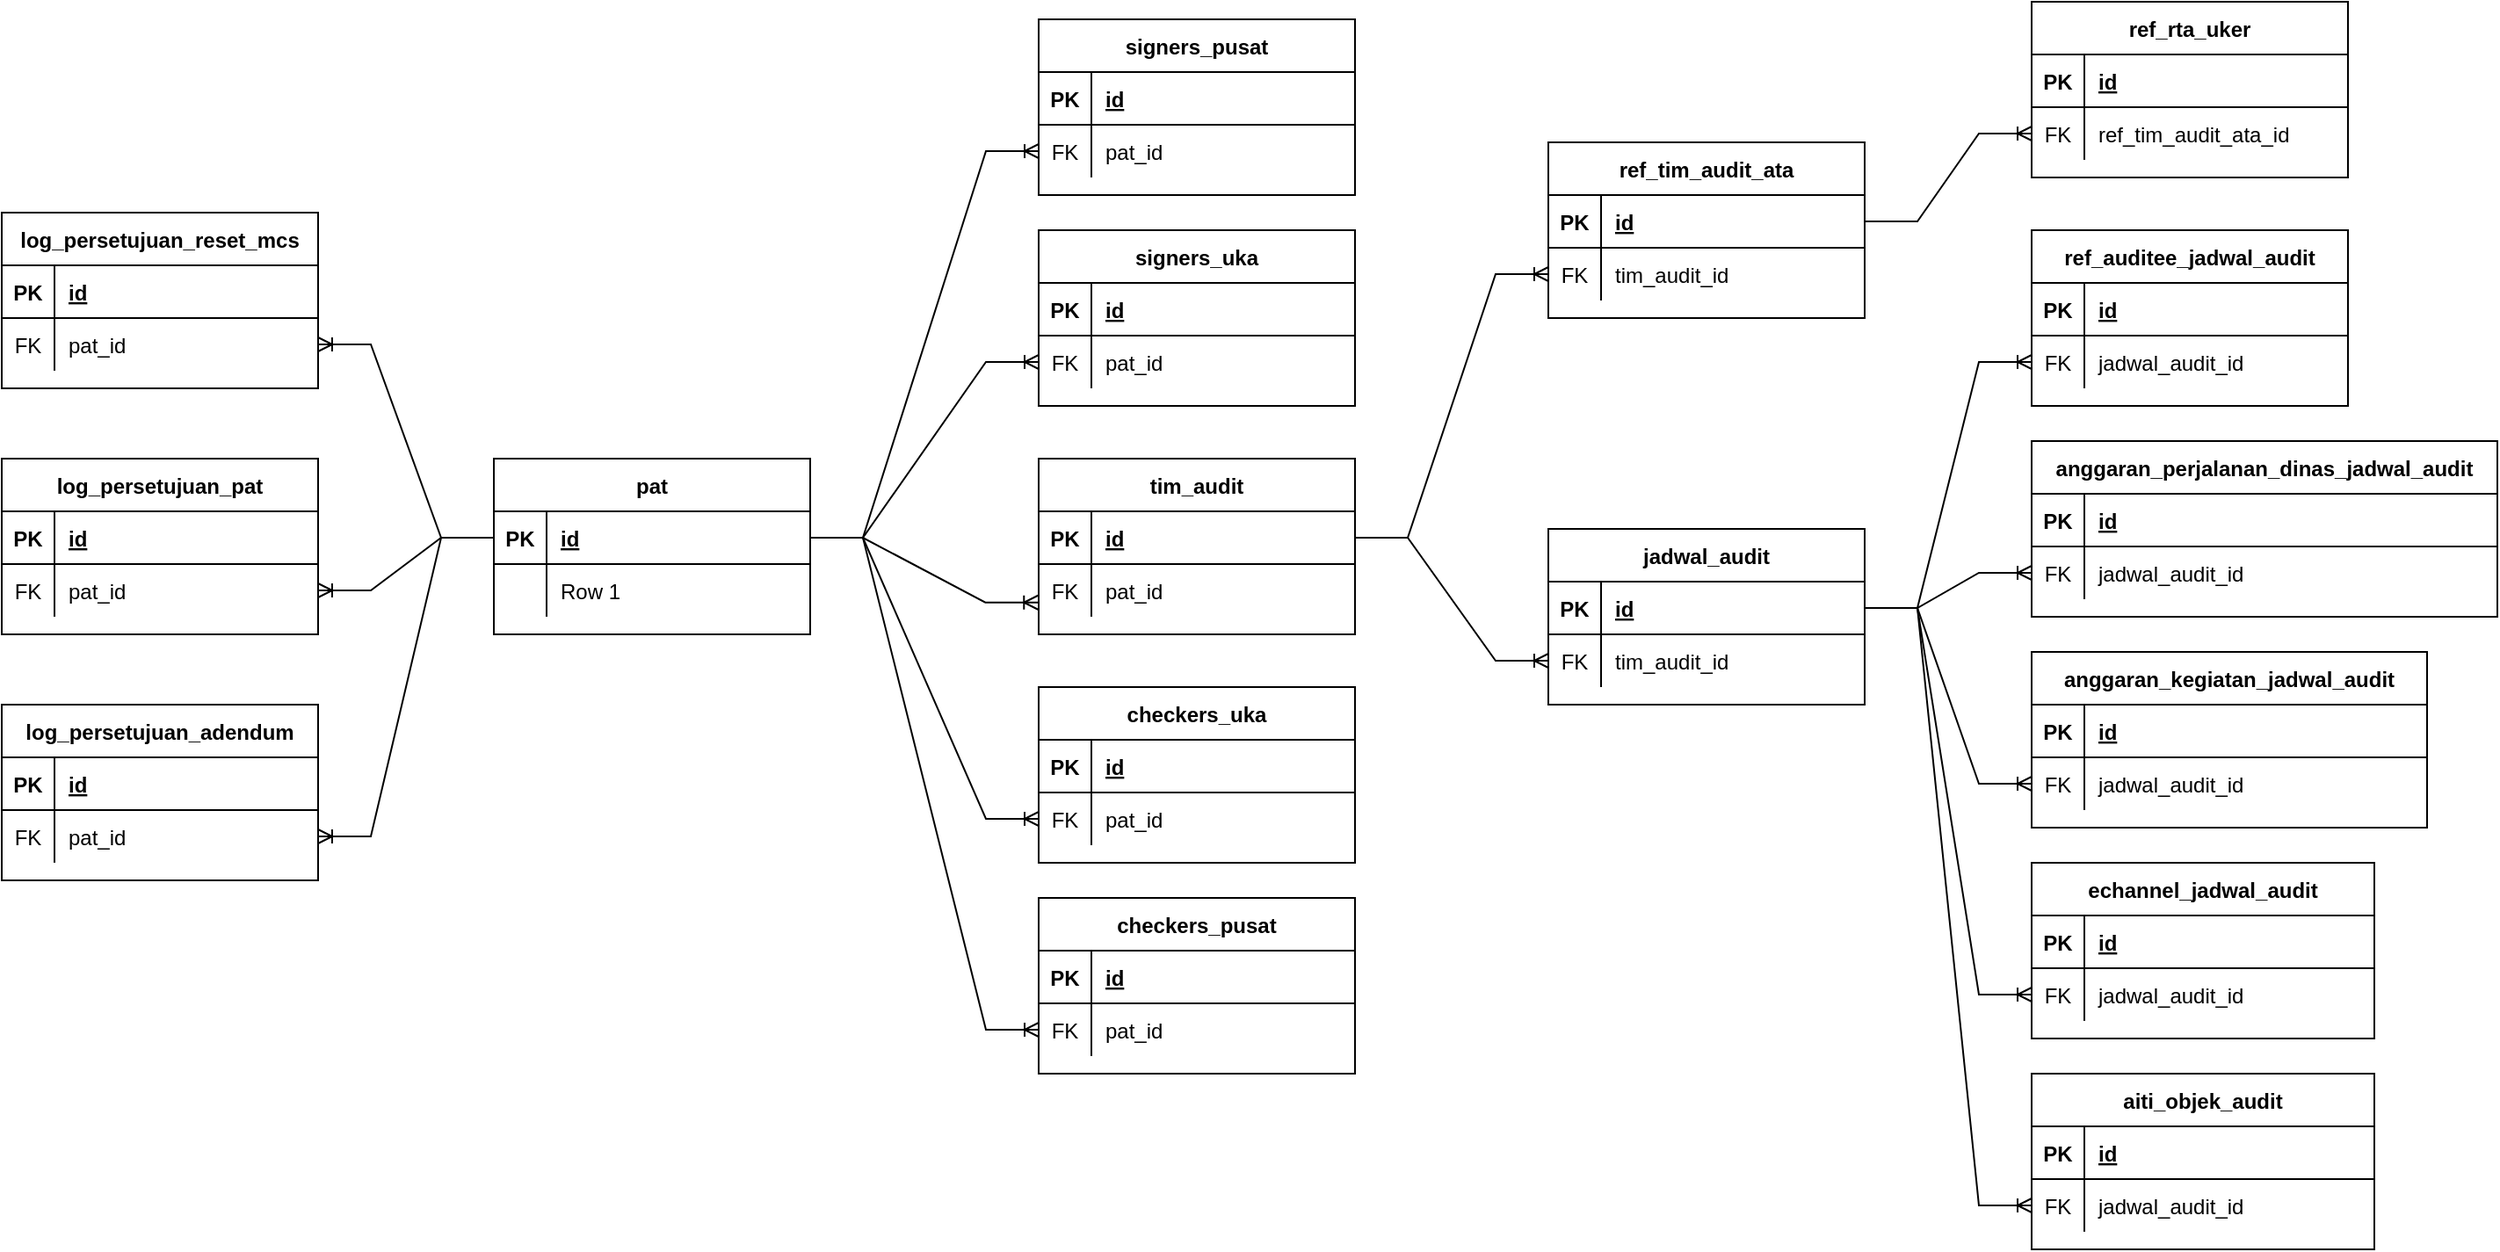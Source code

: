 <mxfile version="20.1.1" type="github">
  <diagram id="MWnst-Z8sm2W_6PzVGtL" name="Page-1">
    <mxGraphModel dx="1185" dy="626" grid="1" gridSize="10" guides="1" tooltips="1" connect="1" arrows="1" fold="1" page="1" pageScale="1" pageWidth="850" pageHeight="1100" math="0" shadow="0">
      <root>
        <mxCell id="0" />
        <mxCell id="1" parent="0" />
        <mxCell id="wG4W7cgLssAIpK-MPahJ-1" value="pat" style="shape=table;startSize=30;container=1;collapsible=1;childLayout=tableLayout;fixedRows=1;rowLines=0;fontStyle=1;align=center;resizeLast=1;" vertex="1" parent="1">
          <mxGeometry x="310" y="340" width="180" height="100" as="geometry" />
        </mxCell>
        <mxCell id="wG4W7cgLssAIpK-MPahJ-2" value="" style="shape=tableRow;horizontal=0;startSize=0;swimlaneHead=0;swimlaneBody=0;fillColor=none;collapsible=0;dropTarget=0;points=[[0,0.5],[1,0.5]];portConstraint=eastwest;top=0;left=0;right=0;bottom=1;" vertex="1" parent="wG4W7cgLssAIpK-MPahJ-1">
          <mxGeometry y="30" width="180" height="30" as="geometry" />
        </mxCell>
        <mxCell id="wG4W7cgLssAIpK-MPahJ-3" value="PK" style="shape=partialRectangle;connectable=0;fillColor=none;top=0;left=0;bottom=0;right=0;fontStyle=1;overflow=hidden;" vertex="1" parent="wG4W7cgLssAIpK-MPahJ-2">
          <mxGeometry width="30" height="30" as="geometry">
            <mxRectangle width="30" height="30" as="alternateBounds" />
          </mxGeometry>
        </mxCell>
        <mxCell id="wG4W7cgLssAIpK-MPahJ-4" value="id" style="shape=partialRectangle;connectable=0;fillColor=none;top=0;left=0;bottom=0;right=0;align=left;spacingLeft=6;fontStyle=5;overflow=hidden;" vertex="1" parent="wG4W7cgLssAIpK-MPahJ-2">
          <mxGeometry x="30" width="150" height="30" as="geometry">
            <mxRectangle width="150" height="30" as="alternateBounds" />
          </mxGeometry>
        </mxCell>
        <mxCell id="wG4W7cgLssAIpK-MPahJ-5" value="" style="shape=tableRow;horizontal=0;startSize=0;swimlaneHead=0;swimlaneBody=0;fillColor=none;collapsible=0;dropTarget=0;points=[[0,0.5],[1,0.5]];portConstraint=eastwest;top=0;left=0;right=0;bottom=0;" vertex="1" parent="wG4W7cgLssAIpK-MPahJ-1">
          <mxGeometry y="60" width="180" height="30" as="geometry" />
        </mxCell>
        <mxCell id="wG4W7cgLssAIpK-MPahJ-6" value="" style="shape=partialRectangle;connectable=0;fillColor=none;top=0;left=0;bottom=0;right=0;editable=1;overflow=hidden;" vertex="1" parent="wG4W7cgLssAIpK-MPahJ-5">
          <mxGeometry width="30" height="30" as="geometry">
            <mxRectangle width="30" height="30" as="alternateBounds" />
          </mxGeometry>
        </mxCell>
        <mxCell id="wG4W7cgLssAIpK-MPahJ-7" value="Row 1" style="shape=partialRectangle;connectable=0;fillColor=none;top=0;left=0;bottom=0;right=0;align=left;spacingLeft=6;overflow=hidden;" vertex="1" parent="wG4W7cgLssAIpK-MPahJ-5">
          <mxGeometry x="30" width="150" height="30" as="geometry">
            <mxRectangle width="150" height="30" as="alternateBounds" />
          </mxGeometry>
        </mxCell>
        <mxCell id="wG4W7cgLssAIpK-MPahJ-14" value="tim_audit" style="shape=table;startSize=30;container=1;collapsible=1;childLayout=tableLayout;fixedRows=1;rowLines=0;fontStyle=1;align=center;resizeLast=1;" vertex="1" parent="1">
          <mxGeometry x="620" y="340" width="180" height="100" as="geometry" />
        </mxCell>
        <mxCell id="wG4W7cgLssAIpK-MPahJ-15" value="" style="shape=tableRow;horizontal=0;startSize=0;swimlaneHead=0;swimlaneBody=0;fillColor=none;collapsible=0;dropTarget=0;points=[[0,0.5],[1,0.5]];portConstraint=eastwest;top=0;left=0;right=0;bottom=1;" vertex="1" parent="wG4W7cgLssAIpK-MPahJ-14">
          <mxGeometry y="30" width="180" height="30" as="geometry" />
        </mxCell>
        <mxCell id="wG4W7cgLssAIpK-MPahJ-16" value="PK" style="shape=partialRectangle;connectable=0;fillColor=none;top=0;left=0;bottom=0;right=0;fontStyle=1;overflow=hidden;" vertex="1" parent="wG4W7cgLssAIpK-MPahJ-15">
          <mxGeometry width="30" height="30" as="geometry">
            <mxRectangle width="30" height="30" as="alternateBounds" />
          </mxGeometry>
        </mxCell>
        <mxCell id="wG4W7cgLssAIpK-MPahJ-17" value="id" style="shape=partialRectangle;connectable=0;fillColor=none;top=0;left=0;bottom=0;right=0;align=left;spacingLeft=6;fontStyle=5;overflow=hidden;" vertex="1" parent="wG4W7cgLssAIpK-MPahJ-15">
          <mxGeometry x="30" width="150" height="30" as="geometry">
            <mxRectangle width="150" height="30" as="alternateBounds" />
          </mxGeometry>
        </mxCell>
        <mxCell id="wG4W7cgLssAIpK-MPahJ-18" value="" style="shape=tableRow;horizontal=0;startSize=0;swimlaneHead=0;swimlaneBody=0;fillColor=none;collapsible=0;dropTarget=0;points=[[0,0.5],[1,0.5]];portConstraint=eastwest;top=0;left=0;right=0;bottom=0;" vertex="1" parent="wG4W7cgLssAIpK-MPahJ-14">
          <mxGeometry y="60" width="180" height="30" as="geometry" />
        </mxCell>
        <mxCell id="wG4W7cgLssAIpK-MPahJ-19" value="FK" style="shape=partialRectangle;connectable=0;fillColor=none;top=0;left=0;bottom=0;right=0;editable=1;overflow=hidden;" vertex="1" parent="wG4W7cgLssAIpK-MPahJ-18">
          <mxGeometry width="30" height="30" as="geometry">
            <mxRectangle width="30" height="30" as="alternateBounds" />
          </mxGeometry>
        </mxCell>
        <mxCell id="wG4W7cgLssAIpK-MPahJ-20" value="pat_id " style="shape=partialRectangle;connectable=0;fillColor=none;top=0;left=0;bottom=0;right=0;align=left;spacingLeft=6;overflow=hidden;" vertex="1" parent="wG4W7cgLssAIpK-MPahJ-18">
          <mxGeometry x="30" width="150" height="30" as="geometry">
            <mxRectangle width="150" height="30" as="alternateBounds" />
          </mxGeometry>
        </mxCell>
        <mxCell id="wG4W7cgLssAIpK-MPahJ-22" value="checkers_uka" style="shape=table;startSize=30;container=1;collapsible=1;childLayout=tableLayout;fixedRows=1;rowLines=0;fontStyle=1;align=center;resizeLast=1;" vertex="1" parent="1">
          <mxGeometry x="620" y="470" width="180" height="100" as="geometry" />
        </mxCell>
        <mxCell id="wG4W7cgLssAIpK-MPahJ-23" value="" style="shape=tableRow;horizontal=0;startSize=0;swimlaneHead=0;swimlaneBody=0;fillColor=none;collapsible=0;dropTarget=0;points=[[0,0.5],[1,0.5]];portConstraint=eastwest;top=0;left=0;right=0;bottom=1;" vertex="1" parent="wG4W7cgLssAIpK-MPahJ-22">
          <mxGeometry y="30" width="180" height="30" as="geometry" />
        </mxCell>
        <mxCell id="wG4W7cgLssAIpK-MPahJ-24" value="PK" style="shape=partialRectangle;connectable=0;fillColor=none;top=0;left=0;bottom=0;right=0;fontStyle=1;overflow=hidden;" vertex="1" parent="wG4W7cgLssAIpK-MPahJ-23">
          <mxGeometry width="30" height="30" as="geometry">
            <mxRectangle width="30" height="30" as="alternateBounds" />
          </mxGeometry>
        </mxCell>
        <mxCell id="wG4W7cgLssAIpK-MPahJ-25" value="id" style="shape=partialRectangle;connectable=0;fillColor=none;top=0;left=0;bottom=0;right=0;align=left;spacingLeft=6;fontStyle=5;overflow=hidden;" vertex="1" parent="wG4W7cgLssAIpK-MPahJ-23">
          <mxGeometry x="30" width="150" height="30" as="geometry">
            <mxRectangle width="150" height="30" as="alternateBounds" />
          </mxGeometry>
        </mxCell>
        <mxCell id="wG4W7cgLssAIpK-MPahJ-26" value="" style="shape=tableRow;horizontal=0;startSize=0;swimlaneHead=0;swimlaneBody=0;fillColor=none;collapsible=0;dropTarget=0;points=[[0,0.5],[1,0.5]];portConstraint=eastwest;top=0;left=0;right=0;bottom=0;" vertex="1" parent="wG4W7cgLssAIpK-MPahJ-22">
          <mxGeometry y="60" width="180" height="30" as="geometry" />
        </mxCell>
        <mxCell id="wG4W7cgLssAIpK-MPahJ-27" value="FK" style="shape=partialRectangle;connectable=0;fillColor=none;top=0;left=0;bottom=0;right=0;editable=1;overflow=hidden;" vertex="1" parent="wG4W7cgLssAIpK-MPahJ-26">
          <mxGeometry width="30" height="30" as="geometry">
            <mxRectangle width="30" height="30" as="alternateBounds" />
          </mxGeometry>
        </mxCell>
        <mxCell id="wG4W7cgLssAIpK-MPahJ-28" value="pat_id " style="shape=partialRectangle;connectable=0;fillColor=none;top=0;left=0;bottom=0;right=0;align=left;spacingLeft=6;overflow=hidden;" vertex="1" parent="wG4W7cgLssAIpK-MPahJ-26">
          <mxGeometry x="30" width="150" height="30" as="geometry">
            <mxRectangle width="150" height="30" as="alternateBounds" />
          </mxGeometry>
        </mxCell>
        <mxCell id="wG4W7cgLssAIpK-MPahJ-30" value="" style="edgeStyle=entityRelationEdgeStyle;fontSize=12;html=1;endArrow=ERoneToMany;rounded=0;exitX=1;exitY=0.5;exitDx=0;exitDy=0;entryX=0;entryY=0.5;entryDx=0;entryDy=0;" edge="1" parent="1" source="wG4W7cgLssAIpK-MPahJ-2" target="wG4W7cgLssAIpK-MPahJ-26">
          <mxGeometry width="100" height="100" relative="1" as="geometry">
            <mxPoint x="630" y="425" as="sourcePoint" />
            <mxPoint x="440" y="500" as="targetPoint" />
          </mxGeometry>
        </mxCell>
        <mxCell id="wG4W7cgLssAIpK-MPahJ-21" value="" style="edgeStyle=entityRelationEdgeStyle;fontSize=12;html=1;endArrow=ERoneToMany;rounded=0;entryX=-0.002;entryY=0.729;entryDx=0;entryDy=0;entryPerimeter=0;exitX=1;exitY=0.5;exitDx=0;exitDy=0;" edge="1" parent="1" source="wG4W7cgLssAIpK-MPahJ-2" target="wG4W7cgLssAIpK-MPahJ-18">
          <mxGeometry width="100" height="100" relative="1" as="geometry">
            <mxPoint x="520" y="400" as="sourcePoint" />
            <mxPoint x="710" y="400" as="targetPoint" />
          </mxGeometry>
        </mxCell>
        <mxCell id="wG4W7cgLssAIpK-MPahJ-31" value="checkers_pusat" style="shape=table;startSize=30;container=1;collapsible=1;childLayout=tableLayout;fixedRows=1;rowLines=0;fontStyle=1;align=center;resizeLast=1;" vertex="1" parent="1">
          <mxGeometry x="620" y="590" width="180" height="100" as="geometry" />
        </mxCell>
        <mxCell id="wG4W7cgLssAIpK-MPahJ-32" value="" style="shape=tableRow;horizontal=0;startSize=0;swimlaneHead=0;swimlaneBody=0;fillColor=none;collapsible=0;dropTarget=0;points=[[0,0.5],[1,0.5]];portConstraint=eastwest;top=0;left=0;right=0;bottom=1;" vertex="1" parent="wG4W7cgLssAIpK-MPahJ-31">
          <mxGeometry y="30" width="180" height="30" as="geometry" />
        </mxCell>
        <mxCell id="wG4W7cgLssAIpK-MPahJ-33" value="PK" style="shape=partialRectangle;connectable=0;fillColor=none;top=0;left=0;bottom=0;right=0;fontStyle=1;overflow=hidden;" vertex="1" parent="wG4W7cgLssAIpK-MPahJ-32">
          <mxGeometry width="30" height="30" as="geometry">
            <mxRectangle width="30" height="30" as="alternateBounds" />
          </mxGeometry>
        </mxCell>
        <mxCell id="wG4W7cgLssAIpK-MPahJ-34" value="id" style="shape=partialRectangle;connectable=0;fillColor=none;top=0;left=0;bottom=0;right=0;align=left;spacingLeft=6;fontStyle=5;overflow=hidden;" vertex="1" parent="wG4W7cgLssAIpK-MPahJ-32">
          <mxGeometry x="30" width="150" height="30" as="geometry">
            <mxRectangle width="150" height="30" as="alternateBounds" />
          </mxGeometry>
        </mxCell>
        <mxCell id="wG4W7cgLssAIpK-MPahJ-35" value="" style="shape=tableRow;horizontal=0;startSize=0;swimlaneHead=0;swimlaneBody=0;fillColor=none;collapsible=0;dropTarget=0;points=[[0,0.5],[1,0.5]];portConstraint=eastwest;top=0;left=0;right=0;bottom=0;" vertex="1" parent="wG4W7cgLssAIpK-MPahJ-31">
          <mxGeometry y="60" width="180" height="30" as="geometry" />
        </mxCell>
        <mxCell id="wG4W7cgLssAIpK-MPahJ-36" value="FK" style="shape=partialRectangle;connectable=0;fillColor=none;top=0;left=0;bottom=0;right=0;editable=1;overflow=hidden;" vertex="1" parent="wG4W7cgLssAIpK-MPahJ-35">
          <mxGeometry width="30" height="30" as="geometry">
            <mxRectangle width="30" height="30" as="alternateBounds" />
          </mxGeometry>
        </mxCell>
        <mxCell id="wG4W7cgLssAIpK-MPahJ-37" value="pat_id " style="shape=partialRectangle;connectable=0;fillColor=none;top=0;left=0;bottom=0;right=0;align=left;spacingLeft=6;overflow=hidden;" vertex="1" parent="wG4W7cgLssAIpK-MPahJ-35">
          <mxGeometry x="30" width="150" height="30" as="geometry">
            <mxRectangle width="150" height="30" as="alternateBounds" />
          </mxGeometry>
        </mxCell>
        <mxCell id="wG4W7cgLssAIpK-MPahJ-38" value="signers_uka" style="shape=table;startSize=30;container=1;collapsible=1;childLayout=tableLayout;fixedRows=1;rowLines=0;fontStyle=1;align=center;resizeLast=1;" vertex="1" parent="1">
          <mxGeometry x="620" y="210" width="180" height="100" as="geometry" />
        </mxCell>
        <mxCell id="wG4W7cgLssAIpK-MPahJ-39" value="" style="shape=tableRow;horizontal=0;startSize=0;swimlaneHead=0;swimlaneBody=0;fillColor=none;collapsible=0;dropTarget=0;points=[[0,0.5],[1,0.5]];portConstraint=eastwest;top=0;left=0;right=0;bottom=1;" vertex="1" parent="wG4W7cgLssAIpK-MPahJ-38">
          <mxGeometry y="30" width="180" height="30" as="geometry" />
        </mxCell>
        <mxCell id="wG4W7cgLssAIpK-MPahJ-40" value="PK" style="shape=partialRectangle;connectable=0;fillColor=none;top=0;left=0;bottom=0;right=0;fontStyle=1;overflow=hidden;" vertex="1" parent="wG4W7cgLssAIpK-MPahJ-39">
          <mxGeometry width="30" height="30" as="geometry">
            <mxRectangle width="30" height="30" as="alternateBounds" />
          </mxGeometry>
        </mxCell>
        <mxCell id="wG4W7cgLssAIpK-MPahJ-41" value="id" style="shape=partialRectangle;connectable=0;fillColor=none;top=0;left=0;bottom=0;right=0;align=left;spacingLeft=6;fontStyle=5;overflow=hidden;" vertex="1" parent="wG4W7cgLssAIpK-MPahJ-39">
          <mxGeometry x="30" width="150" height="30" as="geometry">
            <mxRectangle width="150" height="30" as="alternateBounds" />
          </mxGeometry>
        </mxCell>
        <mxCell id="wG4W7cgLssAIpK-MPahJ-42" value="" style="shape=tableRow;horizontal=0;startSize=0;swimlaneHead=0;swimlaneBody=0;fillColor=none;collapsible=0;dropTarget=0;points=[[0,0.5],[1,0.5]];portConstraint=eastwest;top=0;left=0;right=0;bottom=0;" vertex="1" parent="wG4W7cgLssAIpK-MPahJ-38">
          <mxGeometry y="60" width="180" height="30" as="geometry" />
        </mxCell>
        <mxCell id="wG4W7cgLssAIpK-MPahJ-43" value="FK" style="shape=partialRectangle;connectable=0;fillColor=none;top=0;left=0;bottom=0;right=0;editable=1;overflow=hidden;" vertex="1" parent="wG4W7cgLssAIpK-MPahJ-42">
          <mxGeometry width="30" height="30" as="geometry">
            <mxRectangle width="30" height="30" as="alternateBounds" />
          </mxGeometry>
        </mxCell>
        <mxCell id="wG4W7cgLssAIpK-MPahJ-44" value="pat_id " style="shape=partialRectangle;connectable=0;fillColor=none;top=0;left=0;bottom=0;right=0;align=left;spacingLeft=6;overflow=hidden;" vertex="1" parent="wG4W7cgLssAIpK-MPahJ-42">
          <mxGeometry x="30" width="150" height="30" as="geometry">
            <mxRectangle width="150" height="30" as="alternateBounds" />
          </mxGeometry>
        </mxCell>
        <mxCell id="wG4W7cgLssAIpK-MPahJ-45" value="signers_pusat" style="shape=table;startSize=30;container=1;collapsible=1;childLayout=tableLayout;fixedRows=1;rowLines=0;fontStyle=1;align=center;resizeLast=1;" vertex="1" parent="1">
          <mxGeometry x="620" y="90" width="180" height="100" as="geometry" />
        </mxCell>
        <mxCell id="wG4W7cgLssAIpK-MPahJ-46" value="" style="shape=tableRow;horizontal=0;startSize=0;swimlaneHead=0;swimlaneBody=0;fillColor=none;collapsible=0;dropTarget=0;points=[[0,0.5],[1,0.5]];portConstraint=eastwest;top=0;left=0;right=0;bottom=1;" vertex="1" parent="wG4W7cgLssAIpK-MPahJ-45">
          <mxGeometry y="30" width="180" height="30" as="geometry" />
        </mxCell>
        <mxCell id="wG4W7cgLssAIpK-MPahJ-47" value="PK" style="shape=partialRectangle;connectable=0;fillColor=none;top=0;left=0;bottom=0;right=0;fontStyle=1;overflow=hidden;" vertex="1" parent="wG4W7cgLssAIpK-MPahJ-46">
          <mxGeometry width="30" height="30" as="geometry">
            <mxRectangle width="30" height="30" as="alternateBounds" />
          </mxGeometry>
        </mxCell>
        <mxCell id="wG4W7cgLssAIpK-MPahJ-48" value="id" style="shape=partialRectangle;connectable=0;fillColor=none;top=0;left=0;bottom=0;right=0;align=left;spacingLeft=6;fontStyle=5;overflow=hidden;" vertex="1" parent="wG4W7cgLssAIpK-MPahJ-46">
          <mxGeometry x="30" width="150" height="30" as="geometry">
            <mxRectangle width="150" height="30" as="alternateBounds" />
          </mxGeometry>
        </mxCell>
        <mxCell id="wG4W7cgLssAIpK-MPahJ-49" value="" style="shape=tableRow;horizontal=0;startSize=0;swimlaneHead=0;swimlaneBody=0;fillColor=none;collapsible=0;dropTarget=0;points=[[0,0.5],[1,0.5]];portConstraint=eastwest;top=0;left=0;right=0;bottom=0;" vertex="1" parent="wG4W7cgLssAIpK-MPahJ-45">
          <mxGeometry y="60" width="180" height="30" as="geometry" />
        </mxCell>
        <mxCell id="wG4W7cgLssAIpK-MPahJ-50" value="FK" style="shape=partialRectangle;connectable=0;fillColor=none;top=0;left=0;bottom=0;right=0;editable=1;overflow=hidden;" vertex="1" parent="wG4W7cgLssAIpK-MPahJ-49">
          <mxGeometry width="30" height="30" as="geometry">
            <mxRectangle width="30" height="30" as="alternateBounds" />
          </mxGeometry>
        </mxCell>
        <mxCell id="wG4W7cgLssAIpK-MPahJ-51" value="pat_id " style="shape=partialRectangle;connectable=0;fillColor=none;top=0;left=0;bottom=0;right=0;align=left;spacingLeft=6;overflow=hidden;" vertex="1" parent="wG4W7cgLssAIpK-MPahJ-49">
          <mxGeometry x="30" width="150" height="30" as="geometry">
            <mxRectangle width="150" height="30" as="alternateBounds" />
          </mxGeometry>
        </mxCell>
        <mxCell id="wG4W7cgLssAIpK-MPahJ-52" value="" style="edgeStyle=entityRelationEdgeStyle;fontSize=12;html=1;endArrow=ERoneToMany;rounded=0;exitX=1;exitY=0.5;exitDx=0;exitDy=0;entryX=0;entryY=0.5;entryDx=0;entryDy=0;" edge="1" parent="1" source="wG4W7cgLssAIpK-MPahJ-2" target="wG4W7cgLssAIpK-MPahJ-35">
          <mxGeometry width="100" height="100" relative="1" as="geometry">
            <mxPoint x="500" y="395" as="sourcePoint" />
            <mxPoint x="630" y="555" as="targetPoint" />
          </mxGeometry>
        </mxCell>
        <mxCell id="wG4W7cgLssAIpK-MPahJ-53" value="" style="edgeStyle=entityRelationEdgeStyle;fontSize=12;html=1;endArrow=ERoneToMany;rounded=0;entryX=0;entryY=0.5;entryDx=0;entryDy=0;exitX=1;exitY=0.5;exitDx=0;exitDy=0;" edge="1" parent="1" source="wG4W7cgLssAIpK-MPahJ-2" target="wG4W7cgLssAIpK-MPahJ-42">
          <mxGeometry width="100" height="100" relative="1" as="geometry">
            <mxPoint x="500" y="395" as="sourcePoint" />
            <mxPoint x="629.64" y="431.87" as="targetPoint" />
          </mxGeometry>
        </mxCell>
        <mxCell id="wG4W7cgLssAIpK-MPahJ-54" value="" style="edgeStyle=entityRelationEdgeStyle;fontSize=12;html=1;endArrow=ERoneToMany;rounded=0;entryX=0;entryY=0.5;entryDx=0;entryDy=0;exitX=1;exitY=0.5;exitDx=0;exitDy=0;" edge="1" parent="1" source="wG4W7cgLssAIpK-MPahJ-2" target="wG4W7cgLssAIpK-MPahJ-49">
          <mxGeometry width="100" height="100" relative="1" as="geometry">
            <mxPoint x="500" y="395" as="sourcePoint" />
            <mxPoint x="630" y="295" as="targetPoint" />
          </mxGeometry>
        </mxCell>
        <mxCell id="wG4W7cgLssAIpK-MPahJ-55" value="log_persetujuan_pat" style="shape=table;startSize=30;container=1;collapsible=1;childLayout=tableLayout;fixedRows=1;rowLines=0;fontStyle=1;align=center;resizeLast=1;" vertex="1" parent="1">
          <mxGeometry x="30" y="340" width="180" height="100" as="geometry" />
        </mxCell>
        <mxCell id="wG4W7cgLssAIpK-MPahJ-56" value="" style="shape=tableRow;horizontal=0;startSize=0;swimlaneHead=0;swimlaneBody=0;fillColor=none;collapsible=0;dropTarget=0;points=[[0,0.5],[1,0.5]];portConstraint=eastwest;top=0;left=0;right=0;bottom=1;" vertex="1" parent="wG4W7cgLssAIpK-MPahJ-55">
          <mxGeometry y="30" width="180" height="30" as="geometry" />
        </mxCell>
        <mxCell id="wG4W7cgLssAIpK-MPahJ-57" value="PK" style="shape=partialRectangle;connectable=0;fillColor=none;top=0;left=0;bottom=0;right=0;fontStyle=1;overflow=hidden;" vertex="1" parent="wG4W7cgLssAIpK-MPahJ-56">
          <mxGeometry width="30" height="30" as="geometry">
            <mxRectangle width="30" height="30" as="alternateBounds" />
          </mxGeometry>
        </mxCell>
        <mxCell id="wG4W7cgLssAIpK-MPahJ-58" value="id" style="shape=partialRectangle;connectable=0;fillColor=none;top=0;left=0;bottom=0;right=0;align=left;spacingLeft=6;fontStyle=5;overflow=hidden;" vertex="1" parent="wG4W7cgLssAIpK-MPahJ-56">
          <mxGeometry x="30" width="150" height="30" as="geometry">
            <mxRectangle width="150" height="30" as="alternateBounds" />
          </mxGeometry>
        </mxCell>
        <mxCell id="wG4W7cgLssAIpK-MPahJ-59" value="" style="shape=tableRow;horizontal=0;startSize=0;swimlaneHead=0;swimlaneBody=0;fillColor=none;collapsible=0;dropTarget=0;points=[[0,0.5],[1,0.5]];portConstraint=eastwest;top=0;left=0;right=0;bottom=0;" vertex="1" parent="wG4W7cgLssAIpK-MPahJ-55">
          <mxGeometry y="60" width="180" height="30" as="geometry" />
        </mxCell>
        <mxCell id="wG4W7cgLssAIpK-MPahJ-60" value="FK" style="shape=partialRectangle;connectable=0;fillColor=none;top=0;left=0;bottom=0;right=0;editable=1;overflow=hidden;" vertex="1" parent="wG4W7cgLssAIpK-MPahJ-59">
          <mxGeometry width="30" height="30" as="geometry">
            <mxRectangle width="30" height="30" as="alternateBounds" />
          </mxGeometry>
        </mxCell>
        <mxCell id="wG4W7cgLssAIpK-MPahJ-61" value="pat_id " style="shape=partialRectangle;connectable=0;fillColor=none;top=0;left=0;bottom=0;right=0;align=left;spacingLeft=6;overflow=hidden;" vertex="1" parent="wG4W7cgLssAIpK-MPahJ-59">
          <mxGeometry x="30" width="150" height="30" as="geometry">
            <mxRectangle width="150" height="30" as="alternateBounds" />
          </mxGeometry>
        </mxCell>
        <mxCell id="wG4W7cgLssAIpK-MPahJ-62" value="log_persetujuan_adendum" style="shape=table;startSize=30;container=1;collapsible=1;childLayout=tableLayout;fixedRows=1;rowLines=0;fontStyle=1;align=center;resizeLast=1;" vertex="1" parent="1">
          <mxGeometry x="30" y="480" width="180" height="100" as="geometry" />
        </mxCell>
        <mxCell id="wG4W7cgLssAIpK-MPahJ-63" value="" style="shape=tableRow;horizontal=0;startSize=0;swimlaneHead=0;swimlaneBody=0;fillColor=none;collapsible=0;dropTarget=0;points=[[0,0.5],[1,0.5]];portConstraint=eastwest;top=0;left=0;right=0;bottom=1;" vertex="1" parent="wG4W7cgLssAIpK-MPahJ-62">
          <mxGeometry y="30" width="180" height="30" as="geometry" />
        </mxCell>
        <mxCell id="wG4W7cgLssAIpK-MPahJ-64" value="PK" style="shape=partialRectangle;connectable=0;fillColor=none;top=0;left=0;bottom=0;right=0;fontStyle=1;overflow=hidden;" vertex="1" parent="wG4W7cgLssAIpK-MPahJ-63">
          <mxGeometry width="30" height="30" as="geometry">
            <mxRectangle width="30" height="30" as="alternateBounds" />
          </mxGeometry>
        </mxCell>
        <mxCell id="wG4W7cgLssAIpK-MPahJ-65" value="id" style="shape=partialRectangle;connectable=0;fillColor=none;top=0;left=0;bottom=0;right=0;align=left;spacingLeft=6;fontStyle=5;overflow=hidden;" vertex="1" parent="wG4W7cgLssAIpK-MPahJ-63">
          <mxGeometry x="30" width="150" height="30" as="geometry">
            <mxRectangle width="150" height="30" as="alternateBounds" />
          </mxGeometry>
        </mxCell>
        <mxCell id="wG4W7cgLssAIpK-MPahJ-66" value="" style="shape=tableRow;horizontal=0;startSize=0;swimlaneHead=0;swimlaneBody=0;fillColor=none;collapsible=0;dropTarget=0;points=[[0,0.5],[1,0.5]];portConstraint=eastwest;top=0;left=0;right=0;bottom=0;" vertex="1" parent="wG4W7cgLssAIpK-MPahJ-62">
          <mxGeometry y="60" width="180" height="30" as="geometry" />
        </mxCell>
        <mxCell id="wG4W7cgLssAIpK-MPahJ-67" value="FK" style="shape=partialRectangle;connectable=0;fillColor=none;top=0;left=0;bottom=0;right=0;editable=1;overflow=hidden;" vertex="1" parent="wG4W7cgLssAIpK-MPahJ-66">
          <mxGeometry width="30" height="30" as="geometry">
            <mxRectangle width="30" height="30" as="alternateBounds" />
          </mxGeometry>
        </mxCell>
        <mxCell id="wG4W7cgLssAIpK-MPahJ-68" value="pat_id " style="shape=partialRectangle;connectable=0;fillColor=none;top=0;left=0;bottom=0;right=0;align=left;spacingLeft=6;overflow=hidden;" vertex="1" parent="wG4W7cgLssAIpK-MPahJ-66">
          <mxGeometry x="30" width="150" height="30" as="geometry">
            <mxRectangle width="150" height="30" as="alternateBounds" />
          </mxGeometry>
        </mxCell>
        <mxCell id="wG4W7cgLssAIpK-MPahJ-69" value="log_persetujuan_reset_mcs" style="shape=table;startSize=30;container=1;collapsible=1;childLayout=tableLayout;fixedRows=1;rowLines=0;fontStyle=1;align=center;resizeLast=1;" vertex="1" parent="1">
          <mxGeometry x="30" y="200" width="180" height="100" as="geometry" />
        </mxCell>
        <mxCell id="wG4W7cgLssAIpK-MPahJ-70" value="" style="shape=tableRow;horizontal=0;startSize=0;swimlaneHead=0;swimlaneBody=0;fillColor=none;collapsible=0;dropTarget=0;points=[[0,0.5],[1,0.5]];portConstraint=eastwest;top=0;left=0;right=0;bottom=1;" vertex="1" parent="wG4W7cgLssAIpK-MPahJ-69">
          <mxGeometry y="30" width="180" height="30" as="geometry" />
        </mxCell>
        <mxCell id="wG4W7cgLssAIpK-MPahJ-71" value="PK" style="shape=partialRectangle;connectable=0;fillColor=none;top=0;left=0;bottom=0;right=0;fontStyle=1;overflow=hidden;" vertex="1" parent="wG4W7cgLssAIpK-MPahJ-70">
          <mxGeometry width="30" height="30" as="geometry">
            <mxRectangle width="30" height="30" as="alternateBounds" />
          </mxGeometry>
        </mxCell>
        <mxCell id="wG4W7cgLssAIpK-MPahJ-72" value="id" style="shape=partialRectangle;connectable=0;fillColor=none;top=0;left=0;bottom=0;right=0;align=left;spacingLeft=6;fontStyle=5;overflow=hidden;" vertex="1" parent="wG4W7cgLssAIpK-MPahJ-70">
          <mxGeometry x="30" width="150" height="30" as="geometry">
            <mxRectangle width="150" height="30" as="alternateBounds" />
          </mxGeometry>
        </mxCell>
        <mxCell id="wG4W7cgLssAIpK-MPahJ-73" value="" style="shape=tableRow;horizontal=0;startSize=0;swimlaneHead=0;swimlaneBody=0;fillColor=none;collapsible=0;dropTarget=0;points=[[0,0.5],[1,0.5]];portConstraint=eastwest;top=0;left=0;right=0;bottom=0;" vertex="1" parent="wG4W7cgLssAIpK-MPahJ-69">
          <mxGeometry y="60" width="180" height="30" as="geometry" />
        </mxCell>
        <mxCell id="wG4W7cgLssAIpK-MPahJ-74" value="FK" style="shape=partialRectangle;connectable=0;fillColor=none;top=0;left=0;bottom=0;right=0;editable=1;overflow=hidden;" vertex="1" parent="wG4W7cgLssAIpK-MPahJ-73">
          <mxGeometry width="30" height="30" as="geometry">
            <mxRectangle width="30" height="30" as="alternateBounds" />
          </mxGeometry>
        </mxCell>
        <mxCell id="wG4W7cgLssAIpK-MPahJ-75" value="pat_id " style="shape=partialRectangle;connectable=0;fillColor=none;top=0;left=0;bottom=0;right=0;align=left;spacingLeft=6;overflow=hidden;" vertex="1" parent="wG4W7cgLssAIpK-MPahJ-73">
          <mxGeometry x="30" width="150" height="30" as="geometry">
            <mxRectangle width="150" height="30" as="alternateBounds" />
          </mxGeometry>
        </mxCell>
        <mxCell id="wG4W7cgLssAIpK-MPahJ-76" value="" style="edgeStyle=entityRelationEdgeStyle;fontSize=12;html=1;endArrow=ERoneToMany;rounded=0;entryX=1;entryY=0.5;entryDx=0;entryDy=0;exitX=0;exitY=0.5;exitDx=0;exitDy=0;" edge="1" parent="1" source="wG4W7cgLssAIpK-MPahJ-2" target="wG4W7cgLssAIpK-MPahJ-66">
          <mxGeometry width="100" height="100" relative="1" as="geometry">
            <mxPoint x="500" y="395" as="sourcePoint" />
            <mxPoint x="629.64" y="431.87" as="targetPoint" />
          </mxGeometry>
        </mxCell>
        <mxCell id="wG4W7cgLssAIpK-MPahJ-77" value="" style="edgeStyle=entityRelationEdgeStyle;fontSize=12;html=1;endArrow=ERoneToMany;rounded=0;entryX=1;entryY=0.5;entryDx=0;entryDy=0;exitX=0;exitY=0.5;exitDx=0;exitDy=0;" edge="1" parent="1" source="wG4W7cgLssAIpK-MPahJ-2" target="wG4W7cgLssAIpK-MPahJ-59">
          <mxGeometry width="100" height="100" relative="1" as="geometry">
            <mxPoint x="320" y="395" as="sourcePoint" />
            <mxPoint x="220" y="565" as="targetPoint" />
          </mxGeometry>
        </mxCell>
        <mxCell id="wG4W7cgLssAIpK-MPahJ-78" value="" style="edgeStyle=entityRelationEdgeStyle;fontSize=12;html=1;endArrow=ERoneToMany;rounded=0;exitX=0;exitY=0.5;exitDx=0;exitDy=0;" edge="1" parent="1" source="wG4W7cgLssAIpK-MPahJ-2" target="wG4W7cgLssAIpK-MPahJ-73">
          <mxGeometry width="100" height="100" relative="1" as="geometry">
            <mxPoint x="320" y="395" as="sourcePoint" />
            <mxPoint x="220" y="425" as="targetPoint" />
          </mxGeometry>
        </mxCell>
        <mxCell id="wG4W7cgLssAIpK-MPahJ-79" value="jadwal_audit" style="shape=table;startSize=30;container=1;collapsible=1;childLayout=tableLayout;fixedRows=1;rowLines=0;fontStyle=1;align=center;resizeLast=1;" vertex="1" parent="1">
          <mxGeometry x="910" y="380" width="180" height="100" as="geometry" />
        </mxCell>
        <mxCell id="wG4W7cgLssAIpK-MPahJ-80" value="" style="shape=tableRow;horizontal=0;startSize=0;swimlaneHead=0;swimlaneBody=0;fillColor=none;collapsible=0;dropTarget=0;points=[[0,0.5],[1,0.5]];portConstraint=eastwest;top=0;left=0;right=0;bottom=1;" vertex="1" parent="wG4W7cgLssAIpK-MPahJ-79">
          <mxGeometry y="30" width="180" height="30" as="geometry" />
        </mxCell>
        <mxCell id="wG4W7cgLssAIpK-MPahJ-81" value="PK" style="shape=partialRectangle;connectable=0;fillColor=none;top=0;left=0;bottom=0;right=0;fontStyle=1;overflow=hidden;" vertex="1" parent="wG4W7cgLssAIpK-MPahJ-80">
          <mxGeometry width="30" height="30" as="geometry">
            <mxRectangle width="30" height="30" as="alternateBounds" />
          </mxGeometry>
        </mxCell>
        <mxCell id="wG4W7cgLssAIpK-MPahJ-82" value="id" style="shape=partialRectangle;connectable=0;fillColor=none;top=0;left=0;bottom=0;right=0;align=left;spacingLeft=6;fontStyle=5;overflow=hidden;" vertex="1" parent="wG4W7cgLssAIpK-MPahJ-80">
          <mxGeometry x="30" width="150" height="30" as="geometry">
            <mxRectangle width="150" height="30" as="alternateBounds" />
          </mxGeometry>
        </mxCell>
        <mxCell id="wG4W7cgLssAIpK-MPahJ-83" value="" style="shape=tableRow;horizontal=0;startSize=0;swimlaneHead=0;swimlaneBody=0;fillColor=none;collapsible=0;dropTarget=0;points=[[0,0.5],[1,0.5]];portConstraint=eastwest;top=0;left=0;right=0;bottom=0;" vertex="1" parent="wG4W7cgLssAIpK-MPahJ-79">
          <mxGeometry y="60" width="180" height="30" as="geometry" />
        </mxCell>
        <mxCell id="wG4W7cgLssAIpK-MPahJ-84" value="FK" style="shape=partialRectangle;connectable=0;fillColor=none;top=0;left=0;bottom=0;right=0;editable=1;overflow=hidden;" vertex="1" parent="wG4W7cgLssAIpK-MPahJ-83">
          <mxGeometry width="30" height="30" as="geometry">
            <mxRectangle width="30" height="30" as="alternateBounds" />
          </mxGeometry>
        </mxCell>
        <mxCell id="wG4W7cgLssAIpK-MPahJ-85" value="tim_audit_id" style="shape=partialRectangle;connectable=0;fillColor=none;top=0;left=0;bottom=0;right=0;align=left;spacingLeft=6;overflow=hidden;" vertex="1" parent="wG4W7cgLssAIpK-MPahJ-83">
          <mxGeometry x="30" width="150" height="30" as="geometry">
            <mxRectangle width="150" height="30" as="alternateBounds" />
          </mxGeometry>
        </mxCell>
        <mxCell id="wG4W7cgLssAIpK-MPahJ-86" value="" style="edgeStyle=entityRelationEdgeStyle;fontSize=12;html=1;endArrow=ERoneToMany;rounded=0;exitX=1;exitY=0.5;exitDx=0;exitDy=0;" edge="1" parent="1" source="wG4W7cgLssAIpK-MPahJ-15" target="wG4W7cgLssAIpK-MPahJ-83">
          <mxGeometry width="100" height="100" relative="1" as="geometry">
            <mxPoint x="500" y="395" as="sourcePoint" />
            <mxPoint x="629.64" y="431.87" as="targetPoint" />
          </mxGeometry>
        </mxCell>
        <mxCell id="wG4W7cgLssAIpK-MPahJ-87" value="ref_tim_audit_ata" style="shape=table;startSize=30;container=1;collapsible=1;childLayout=tableLayout;fixedRows=1;rowLines=0;fontStyle=1;align=center;resizeLast=1;" vertex="1" parent="1">
          <mxGeometry x="910" y="160" width="180" height="100" as="geometry" />
        </mxCell>
        <mxCell id="wG4W7cgLssAIpK-MPahJ-88" value="" style="shape=tableRow;horizontal=0;startSize=0;swimlaneHead=0;swimlaneBody=0;fillColor=none;collapsible=0;dropTarget=0;points=[[0,0.5],[1,0.5]];portConstraint=eastwest;top=0;left=0;right=0;bottom=1;" vertex="1" parent="wG4W7cgLssAIpK-MPahJ-87">
          <mxGeometry y="30" width="180" height="30" as="geometry" />
        </mxCell>
        <mxCell id="wG4W7cgLssAIpK-MPahJ-89" value="PK" style="shape=partialRectangle;connectable=0;fillColor=none;top=0;left=0;bottom=0;right=0;fontStyle=1;overflow=hidden;" vertex="1" parent="wG4W7cgLssAIpK-MPahJ-88">
          <mxGeometry width="30" height="30" as="geometry">
            <mxRectangle width="30" height="30" as="alternateBounds" />
          </mxGeometry>
        </mxCell>
        <mxCell id="wG4W7cgLssAIpK-MPahJ-90" value="id" style="shape=partialRectangle;connectable=0;fillColor=none;top=0;left=0;bottom=0;right=0;align=left;spacingLeft=6;fontStyle=5;overflow=hidden;" vertex="1" parent="wG4W7cgLssAIpK-MPahJ-88">
          <mxGeometry x="30" width="150" height="30" as="geometry">
            <mxRectangle width="150" height="30" as="alternateBounds" />
          </mxGeometry>
        </mxCell>
        <mxCell id="wG4W7cgLssAIpK-MPahJ-91" value="" style="shape=tableRow;horizontal=0;startSize=0;swimlaneHead=0;swimlaneBody=0;fillColor=none;collapsible=0;dropTarget=0;points=[[0,0.5],[1,0.5]];portConstraint=eastwest;top=0;left=0;right=0;bottom=0;" vertex="1" parent="wG4W7cgLssAIpK-MPahJ-87">
          <mxGeometry y="60" width="180" height="30" as="geometry" />
        </mxCell>
        <mxCell id="wG4W7cgLssAIpK-MPahJ-92" value="FK" style="shape=partialRectangle;connectable=0;fillColor=none;top=0;left=0;bottom=0;right=0;editable=1;overflow=hidden;" vertex="1" parent="wG4W7cgLssAIpK-MPahJ-91">
          <mxGeometry width="30" height="30" as="geometry">
            <mxRectangle width="30" height="30" as="alternateBounds" />
          </mxGeometry>
        </mxCell>
        <mxCell id="wG4W7cgLssAIpK-MPahJ-93" value="tim_audit_id" style="shape=partialRectangle;connectable=0;fillColor=none;top=0;left=0;bottom=0;right=0;align=left;spacingLeft=6;overflow=hidden;" vertex="1" parent="wG4W7cgLssAIpK-MPahJ-91">
          <mxGeometry x="30" width="150" height="30" as="geometry">
            <mxRectangle width="150" height="30" as="alternateBounds" />
          </mxGeometry>
        </mxCell>
        <mxCell id="wG4W7cgLssAIpK-MPahJ-94" value="" style="edgeStyle=entityRelationEdgeStyle;fontSize=12;html=1;endArrow=ERoneToMany;rounded=0;exitX=1;exitY=0.5;exitDx=0;exitDy=0;entryX=0;entryY=0.5;entryDx=0;entryDy=0;" edge="1" parent="1" source="wG4W7cgLssAIpK-MPahJ-15" target="wG4W7cgLssAIpK-MPahJ-91">
          <mxGeometry width="100" height="100" relative="1" as="geometry">
            <mxPoint x="810" y="395" as="sourcePoint" />
            <mxPoint x="920" y="415" as="targetPoint" />
          </mxGeometry>
        </mxCell>
        <mxCell id="wG4W7cgLssAIpK-MPahJ-95" value="ref_rta_uker" style="shape=table;startSize=30;container=1;collapsible=1;childLayout=tableLayout;fixedRows=1;rowLines=0;fontStyle=1;align=center;resizeLast=1;" vertex="1" parent="1">
          <mxGeometry x="1185" y="80" width="180" height="100" as="geometry" />
        </mxCell>
        <mxCell id="wG4W7cgLssAIpK-MPahJ-96" value="" style="shape=tableRow;horizontal=0;startSize=0;swimlaneHead=0;swimlaneBody=0;fillColor=none;collapsible=0;dropTarget=0;points=[[0,0.5],[1,0.5]];portConstraint=eastwest;top=0;left=0;right=0;bottom=1;" vertex="1" parent="wG4W7cgLssAIpK-MPahJ-95">
          <mxGeometry y="30" width="180" height="30" as="geometry" />
        </mxCell>
        <mxCell id="wG4W7cgLssAIpK-MPahJ-97" value="PK" style="shape=partialRectangle;connectable=0;fillColor=none;top=0;left=0;bottom=0;right=0;fontStyle=1;overflow=hidden;" vertex="1" parent="wG4W7cgLssAIpK-MPahJ-96">
          <mxGeometry width="30" height="30" as="geometry">
            <mxRectangle width="30" height="30" as="alternateBounds" />
          </mxGeometry>
        </mxCell>
        <mxCell id="wG4W7cgLssAIpK-MPahJ-98" value="id" style="shape=partialRectangle;connectable=0;fillColor=none;top=0;left=0;bottom=0;right=0;align=left;spacingLeft=6;fontStyle=5;overflow=hidden;" vertex="1" parent="wG4W7cgLssAIpK-MPahJ-96">
          <mxGeometry x="30" width="150" height="30" as="geometry">
            <mxRectangle width="150" height="30" as="alternateBounds" />
          </mxGeometry>
        </mxCell>
        <mxCell id="wG4W7cgLssAIpK-MPahJ-99" value="" style="shape=tableRow;horizontal=0;startSize=0;swimlaneHead=0;swimlaneBody=0;fillColor=none;collapsible=0;dropTarget=0;points=[[0,0.5],[1,0.5]];portConstraint=eastwest;top=0;left=0;right=0;bottom=0;" vertex="1" parent="wG4W7cgLssAIpK-MPahJ-95">
          <mxGeometry y="60" width="180" height="30" as="geometry" />
        </mxCell>
        <mxCell id="wG4W7cgLssAIpK-MPahJ-100" value="FK" style="shape=partialRectangle;connectable=0;fillColor=none;top=0;left=0;bottom=0;right=0;editable=1;overflow=hidden;" vertex="1" parent="wG4W7cgLssAIpK-MPahJ-99">
          <mxGeometry width="30" height="30" as="geometry">
            <mxRectangle width="30" height="30" as="alternateBounds" />
          </mxGeometry>
        </mxCell>
        <mxCell id="wG4W7cgLssAIpK-MPahJ-101" value="ref_tim_audit_ata_id" style="shape=partialRectangle;connectable=0;fillColor=none;top=0;left=0;bottom=0;right=0;align=left;spacingLeft=6;overflow=hidden;" vertex="1" parent="wG4W7cgLssAIpK-MPahJ-99">
          <mxGeometry x="30" width="150" height="30" as="geometry">
            <mxRectangle width="150" height="30" as="alternateBounds" />
          </mxGeometry>
        </mxCell>
        <mxCell id="wG4W7cgLssAIpK-MPahJ-102" value="" style="edgeStyle=entityRelationEdgeStyle;fontSize=12;html=1;endArrow=ERoneToMany;rounded=0;exitX=1;exitY=0.5;exitDx=0;exitDy=0;entryX=0;entryY=0.5;entryDx=0;entryDy=0;" edge="1" parent="1" source="wG4W7cgLssAIpK-MPahJ-88" target="wG4W7cgLssAIpK-MPahJ-99">
          <mxGeometry width="100" height="100" relative="1" as="geometry">
            <mxPoint x="930" y="430" as="sourcePoint" />
            <mxPoint x="1030" y="330" as="targetPoint" />
          </mxGeometry>
        </mxCell>
        <mxCell id="wG4W7cgLssAIpK-MPahJ-103" value="ref_auditee_jadwal_audit" style="shape=table;startSize=30;container=1;collapsible=1;childLayout=tableLayout;fixedRows=1;rowLines=0;fontStyle=1;align=center;resizeLast=1;" vertex="1" parent="1">
          <mxGeometry x="1185" y="210" width="180" height="100" as="geometry" />
        </mxCell>
        <mxCell id="wG4W7cgLssAIpK-MPahJ-104" value="" style="shape=tableRow;horizontal=0;startSize=0;swimlaneHead=0;swimlaneBody=0;fillColor=none;collapsible=0;dropTarget=0;points=[[0,0.5],[1,0.5]];portConstraint=eastwest;top=0;left=0;right=0;bottom=1;" vertex="1" parent="wG4W7cgLssAIpK-MPahJ-103">
          <mxGeometry y="30" width="180" height="30" as="geometry" />
        </mxCell>
        <mxCell id="wG4W7cgLssAIpK-MPahJ-105" value="PK" style="shape=partialRectangle;connectable=0;fillColor=none;top=0;left=0;bottom=0;right=0;fontStyle=1;overflow=hidden;" vertex="1" parent="wG4W7cgLssAIpK-MPahJ-104">
          <mxGeometry width="30" height="30" as="geometry">
            <mxRectangle width="30" height="30" as="alternateBounds" />
          </mxGeometry>
        </mxCell>
        <mxCell id="wG4W7cgLssAIpK-MPahJ-106" value="id" style="shape=partialRectangle;connectable=0;fillColor=none;top=0;left=0;bottom=0;right=0;align=left;spacingLeft=6;fontStyle=5;overflow=hidden;" vertex="1" parent="wG4W7cgLssAIpK-MPahJ-104">
          <mxGeometry x="30" width="150" height="30" as="geometry">
            <mxRectangle width="150" height="30" as="alternateBounds" />
          </mxGeometry>
        </mxCell>
        <mxCell id="wG4W7cgLssAIpK-MPahJ-107" value="" style="shape=tableRow;horizontal=0;startSize=0;swimlaneHead=0;swimlaneBody=0;fillColor=none;collapsible=0;dropTarget=0;points=[[0,0.5],[1,0.5]];portConstraint=eastwest;top=0;left=0;right=0;bottom=0;" vertex="1" parent="wG4W7cgLssAIpK-MPahJ-103">
          <mxGeometry y="60" width="180" height="30" as="geometry" />
        </mxCell>
        <mxCell id="wG4W7cgLssAIpK-MPahJ-108" value="FK" style="shape=partialRectangle;connectable=0;fillColor=none;top=0;left=0;bottom=0;right=0;editable=1;overflow=hidden;" vertex="1" parent="wG4W7cgLssAIpK-MPahJ-107">
          <mxGeometry width="30" height="30" as="geometry">
            <mxRectangle width="30" height="30" as="alternateBounds" />
          </mxGeometry>
        </mxCell>
        <mxCell id="wG4W7cgLssAIpK-MPahJ-109" value="jadwal_audit_id" style="shape=partialRectangle;connectable=0;fillColor=none;top=0;left=0;bottom=0;right=0;align=left;spacingLeft=6;overflow=hidden;" vertex="1" parent="wG4W7cgLssAIpK-MPahJ-107">
          <mxGeometry x="30" width="150" height="30" as="geometry">
            <mxRectangle width="150" height="30" as="alternateBounds" />
          </mxGeometry>
        </mxCell>
        <mxCell id="wG4W7cgLssAIpK-MPahJ-110" value="" style="edgeStyle=entityRelationEdgeStyle;fontSize=12;html=1;endArrow=ERoneToMany;rounded=0;entryX=0;entryY=0.5;entryDx=0;entryDy=0;" edge="1" parent="1" source="wG4W7cgLssAIpK-MPahJ-80" target="wG4W7cgLssAIpK-MPahJ-107">
          <mxGeometry width="100" height="100" relative="1" as="geometry">
            <mxPoint x="1000" y="490" as="sourcePoint" />
            <mxPoint x="1170" y="440" as="targetPoint" />
          </mxGeometry>
        </mxCell>
        <mxCell id="wG4W7cgLssAIpK-MPahJ-111" value="anggaran_perjalanan_dinas_jadwal_audit" style="shape=table;startSize=30;container=1;collapsible=1;childLayout=tableLayout;fixedRows=1;rowLines=0;fontStyle=1;align=center;resizeLast=1;" vertex="1" parent="1">
          <mxGeometry x="1185" y="330" width="265" height="100" as="geometry" />
        </mxCell>
        <mxCell id="wG4W7cgLssAIpK-MPahJ-112" value="" style="shape=tableRow;horizontal=0;startSize=0;swimlaneHead=0;swimlaneBody=0;fillColor=none;collapsible=0;dropTarget=0;points=[[0,0.5],[1,0.5]];portConstraint=eastwest;top=0;left=0;right=0;bottom=1;" vertex="1" parent="wG4W7cgLssAIpK-MPahJ-111">
          <mxGeometry y="30" width="265" height="30" as="geometry" />
        </mxCell>
        <mxCell id="wG4W7cgLssAIpK-MPahJ-113" value="PK" style="shape=partialRectangle;connectable=0;fillColor=none;top=0;left=0;bottom=0;right=0;fontStyle=1;overflow=hidden;" vertex="1" parent="wG4W7cgLssAIpK-MPahJ-112">
          <mxGeometry width="30" height="30" as="geometry">
            <mxRectangle width="30" height="30" as="alternateBounds" />
          </mxGeometry>
        </mxCell>
        <mxCell id="wG4W7cgLssAIpK-MPahJ-114" value="id" style="shape=partialRectangle;connectable=0;fillColor=none;top=0;left=0;bottom=0;right=0;align=left;spacingLeft=6;fontStyle=5;overflow=hidden;" vertex="1" parent="wG4W7cgLssAIpK-MPahJ-112">
          <mxGeometry x="30" width="235" height="30" as="geometry">
            <mxRectangle width="235" height="30" as="alternateBounds" />
          </mxGeometry>
        </mxCell>
        <mxCell id="wG4W7cgLssAIpK-MPahJ-115" value="" style="shape=tableRow;horizontal=0;startSize=0;swimlaneHead=0;swimlaneBody=0;fillColor=none;collapsible=0;dropTarget=0;points=[[0,0.5],[1,0.5]];portConstraint=eastwest;top=0;left=0;right=0;bottom=0;" vertex="1" parent="wG4W7cgLssAIpK-MPahJ-111">
          <mxGeometry y="60" width="265" height="30" as="geometry" />
        </mxCell>
        <mxCell id="wG4W7cgLssAIpK-MPahJ-116" value="FK" style="shape=partialRectangle;connectable=0;fillColor=none;top=0;left=0;bottom=0;right=0;editable=1;overflow=hidden;" vertex="1" parent="wG4W7cgLssAIpK-MPahJ-115">
          <mxGeometry width="30" height="30" as="geometry">
            <mxRectangle width="30" height="30" as="alternateBounds" />
          </mxGeometry>
        </mxCell>
        <mxCell id="wG4W7cgLssAIpK-MPahJ-117" value="jadwal_audit_id" style="shape=partialRectangle;connectable=0;fillColor=none;top=0;left=0;bottom=0;right=0;align=left;spacingLeft=6;overflow=hidden;" vertex="1" parent="wG4W7cgLssAIpK-MPahJ-115">
          <mxGeometry x="30" width="235" height="30" as="geometry">
            <mxRectangle width="235" height="30" as="alternateBounds" />
          </mxGeometry>
        </mxCell>
        <mxCell id="wG4W7cgLssAIpK-MPahJ-120" value="" style="edgeStyle=entityRelationEdgeStyle;fontSize=12;html=1;endArrow=ERoneToMany;rounded=0;entryX=0;entryY=0.5;entryDx=0;entryDy=0;exitX=1;exitY=0.5;exitDx=0;exitDy=0;" edge="1" parent="1" source="wG4W7cgLssAIpK-MPahJ-80" target="wG4W7cgLssAIpK-MPahJ-115">
          <mxGeometry width="100" height="100" relative="1" as="geometry">
            <mxPoint x="1100" y="435" as="sourcePoint" />
            <mxPoint x="1195" y="405" as="targetPoint" />
          </mxGeometry>
        </mxCell>
        <mxCell id="wG4W7cgLssAIpK-MPahJ-121" value="anggaran_kegiatan_jadwal_audit" style="shape=table;startSize=30;container=1;collapsible=1;childLayout=tableLayout;fixedRows=1;rowLines=0;fontStyle=1;align=center;resizeLast=1;" vertex="1" parent="1">
          <mxGeometry x="1185" y="450" width="225" height="100" as="geometry" />
        </mxCell>
        <mxCell id="wG4W7cgLssAIpK-MPahJ-122" value="" style="shape=tableRow;horizontal=0;startSize=0;swimlaneHead=0;swimlaneBody=0;fillColor=none;collapsible=0;dropTarget=0;points=[[0,0.5],[1,0.5]];portConstraint=eastwest;top=0;left=0;right=0;bottom=1;" vertex="1" parent="wG4W7cgLssAIpK-MPahJ-121">
          <mxGeometry y="30" width="225" height="30" as="geometry" />
        </mxCell>
        <mxCell id="wG4W7cgLssAIpK-MPahJ-123" value="PK" style="shape=partialRectangle;connectable=0;fillColor=none;top=0;left=0;bottom=0;right=0;fontStyle=1;overflow=hidden;" vertex="1" parent="wG4W7cgLssAIpK-MPahJ-122">
          <mxGeometry width="30" height="30" as="geometry">
            <mxRectangle width="30" height="30" as="alternateBounds" />
          </mxGeometry>
        </mxCell>
        <mxCell id="wG4W7cgLssAIpK-MPahJ-124" value="id" style="shape=partialRectangle;connectable=0;fillColor=none;top=0;left=0;bottom=0;right=0;align=left;spacingLeft=6;fontStyle=5;overflow=hidden;" vertex="1" parent="wG4W7cgLssAIpK-MPahJ-122">
          <mxGeometry x="30" width="195" height="30" as="geometry">
            <mxRectangle width="195" height="30" as="alternateBounds" />
          </mxGeometry>
        </mxCell>
        <mxCell id="wG4W7cgLssAIpK-MPahJ-125" value="" style="shape=tableRow;horizontal=0;startSize=0;swimlaneHead=0;swimlaneBody=0;fillColor=none;collapsible=0;dropTarget=0;points=[[0,0.5],[1,0.5]];portConstraint=eastwest;top=0;left=0;right=0;bottom=0;" vertex="1" parent="wG4W7cgLssAIpK-MPahJ-121">
          <mxGeometry y="60" width="225" height="30" as="geometry" />
        </mxCell>
        <mxCell id="wG4W7cgLssAIpK-MPahJ-126" value="FK" style="shape=partialRectangle;connectable=0;fillColor=none;top=0;left=0;bottom=0;right=0;editable=1;overflow=hidden;" vertex="1" parent="wG4W7cgLssAIpK-MPahJ-125">
          <mxGeometry width="30" height="30" as="geometry">
            <mxRectangle width="30" height="30" as="alternateBounds" />
          </mxGeometry>
        </mxCell>
        <mxCell id="wG4W7cgLssAIpK-MPahJ-127" value="jadwal_audit_id" style="shape=partialRectangle;connectable=0;fillColor=none;top=0;left=0;bottom=0;right=0;align=left;spacingLeft=6;overflow=hidden;" vertex="1" parent="wG4W7cgLssAIpK-MPahJ-125">
          <mxGeometry x="30" width="195" height="30" as="geometry">
            <mxRectangle width="195" height="30" as="alternateBounds" />
          </mxGeometry>
        </mxCell>
        <mxCell id="wG4W7cgLssAIpK-MPahJ-128" value="" style="edgeStyle=entityRelationEdgeStyle;fontSize=12;html=1;endArrow=ERoneToMany;rounded=0;entryX=0;entryY=0.5;entryDx=0;entryDy=0;exitX=1;exitY=0.5;exitDx=0;exitDy=0;" edge="1" parent="1" source="wG4W7cgLssAIpK-MPahJ-80" target="wG4W7cgLssAIpK-MPahJ-125">
          <mxGeometry width="100" height="100" relative="1" as="geometry">
            <mxPoint x="1100" y="435" as="sourcePoint" />
            <mxPoint x="1195" y="535" as="targetPoint" />
          </mxGeometry>
        </mxCell>
        <mxCell id="wG4W7cgLssAIpK-MPahJ-129" value="echannel_jadwal_audit" style="shape=table;startSize=30;container=1;collapsible=1;childLayout=tableLayout;fixedRows=1;rowLines=0;fontStyle=1;align=center;resizeLast=1;" vertex="1" parent="1">
          <mxGeometry x="1185" y="570" width="195" height="100" as="geometry" />
        </mxCell>
        <mxCell id="wG4W7cgLssAIpK-MPahJ-130" value="" style="shape=tableRow;horizontal=0;startSize=0;swimlaneHead=0;swimlaneBody=0;fillColor=none;collapsible=0;dropTarget=0;points=[[0,0.5],[1,0.5]];portConstraint=eastwest;top=0;left=0;right=0;bottom=1;" vertex="1" parent="wG4W7cgLssAIpK-MPahJ-129">
          <mxGeometry y="30" width="195" height="30" as="geometry" />
        </mxCell>
        <mxCell id="wG4W7cgLssAIpK-MPahJ-131" value="PK" style="shape=partialRectangle;connectable=0;fillColor=none;top=0;left=0;bottom=0;right=0;fontStyle=1;overflow=hidden;" vertex="1" parent="wG4W7cgLssAIpK-MPahJ-130">
          <mxGeometry width="30" height="30" as="geometry">
            <mxRectangle width="30" height="30" as="alternateBounds" />
          </mxGeometry>
        </mxCell>
        <mxCell id="wG4W7cgLssAIpK-MPahJ-132" value="id" style="shape=partialRectangle;connectable=0;fillColor=none;top=0;left=0;bottom=0;right=0;align=left;spacingLeft=6;fontStyle=5;overflow=hidden;" vertex="1" parent="wG4W7cgLssAIpK-MPahJ-130">
          <mxGeometry x="30" width="165" height="30" as="geometry">
            <mxRectangle width="165" height="30" as="alternateBounds" />
          </mxGeometry>
        </mxCell>
        <mxCell id="wG4W7cgLssAIpK-MPahJ-133" value="" style="shape=tableRow;horizontal=0;startSize=0;swimlaneHead=0;swimlaneBody=0;fillColor=none;collapsible=0;dropTarget=0;points=[[0,0.5],[1,0.5]];portConstraint=eastwest;top=0;left=0;right=0;bottom=0;" vertex="1" parent="wG4W7cgLssAIpK-MPahJ-129">
          <mxGeometry y="60" width="195" height="30" as="geometry" />
        </mxCell>
        <mxCell id="wG4W7cgLssAIpK-MPahJ-134" value="FK" style="shape=partialRectangle;connectable=0;fillColor=none;top=0;left=0;bottom=0;right=0;editable=1;overflow=hidden;" vertex="1" parent="wG4W7cgLssAIpK-MPahJ-133">
          <mxGeometry width="30" height="30" as="geometry">
            <mxRectangle width="30" height="30" as="alternateBounds" />
          </mxGeometry>
        </mxCell>
        <mxCell id="wG4W7cgLssAIpK-MPahJ-135" value="jadwal_audit_id" style="shape=partialRectangle;connectable=0;fillColor=none;top=0;left=0;bottom=0;right=0;align=left;spacingLeft=6;overflow=hidden;" vertex="1" parent="wG4W7cgLssAIpK-MPahJ-133">
          <mxGeometry x="30" width="165" height="30" as="geometry">
            <mxRectangle width="165" height="30" as="alternateBounds" />
          </mxGeometry>
        </mxCell>
        <mxCell id="wG4W7cgLssAIpK-MPahJ-136" value="" style="edgeStyle=entityRelationEdgeStyle;fontSize=12;html=1;endArrow=ERoneToMany;rounded=0;entryX=0;entryY=0.5;entryDx=0;entryDy=0;exitX=1;exitY=0.5;exitDx=0;exitDy=0;" edge="1" parent="1" source="wG4W7cgLssAIpK-MPahJ-80" target="wG4W7cgLssAIpK-MPahJ-133">
          <mxGeometry width="100" height="100" relative="1" as="geometry">
            <mxPoint x="1100" y="435" as="sourcePoint" />
            <mxPoint x="1195" y="655" as="targetPoint" />
          </mxGeometry>
        </mxCell>
        <mxCell id="wG4W7cgLssAIpK-MPahJ-138" value="aiti_objek_audit" style="shape=table;startSize=30;container=1;collapsible=1;childLayout=tableLayout;fixedRows=1;rowLines=0;fontStyle=1;align=center;resizeLast=1;" vertex="1" parent="1">
          <mxGeometry x="1185" y="690" width="195" height="100" as="geometry" />
        </mxCell>
        <mxCell id="wG4W7cgLssAIpK-MPahJ-139" value="" style="shape=tableRow;horizontal=0;startSize=0;swimlaneHead=0;swimlaneBody=0;fillColor=none;collapsible=0;dropTarget=0;points=[[0,0.5],[1,0.5]];portConstraint=eastwest;top=0;left=0;right=0;bottom=1;" vertex="1" parent="wG4W7cgLssAIpK-MPahJ-138">
          <mxGeometry y="30" width="195" height="30" as="geometry" />
        </mxCell>
        <mxCell id="wG4W7cgLssAIpK-MPahJ-140" value="PK" style="shape=partialRectangle;connectable=0;fillColor=none;top=0;left=0;bottom=0;right=0;fontStyle=1;overflow=hidden;" vertex="1" parent="wG4W7cgLssAIpK-MPahJ-139">
          <mxGeometry width="30" height="30" as="geometry">
            <mxRectangle width="30" height="30" as="alternateBounds" />
          </mxGeometry>
        </mxCell>
        <mxCell id="wG4W7cgLssAIpK-MPahJ-141" value="id" style="shape=partialRectangle;connectable=0;fillColor=none;top=0;left=0;bottom=0;right=0;align=left;spacingLeft=6;fontStyle=5;overflow=hidden;" vertex="1" parent="wG4W7cgLssAIpK-MPahJ-139">
          <mxGeometry x="30" width="165" height="30" as="geometry">
            <mxRectangle width="165" height="30" as="alternateBounds" />
          </mxGeometry>
        </mxCell>
        <mxCell id="wG4W7cgLssAIpK-MPahJ-142" value="" style="shape=tableRow;horizontal=0;startSize=0;swimlaneHead=0;swimlaneBody=0;fillColor=none;collapsible=0;dropTarget=0;points=[[0,0.5],[1,0.5]];portConstraint=eastwest;top=0;left=0;right=0;bottom=0;" vertex="1" parent="wG4W7cgLssAIpK-MPahJ-138">
          <mxGeometry y="60" width="195" height="30" as="geometry" />
        </mxCell>
        <mxCell id="wG4W7cgLssAIpK-MPahJ-143" value="FK" style="shape=partialRectangle;connectable=0;fillColor=none;top=0;left=0;bottom=0;right=0;editable=1;overflow=hidden;" vertex="1" parent="wG4W7cgLssAIpK-MPahJ-142">
          <mxGeometry width="30" height="30" as="geometry">
            <mxRectangle width="30" height="30" as="alternateBounds" />
          </mxGeometry>
        </mxCell>
        <mxCell id="wG4W7cgLssAIpK-MPahJ-144" value="jadwal_audit_id" style="shape=partialRectangle;connectable=0;fillColor=none;top=0;left=0;bottom=0;right=0;align=left;spacingLeft=6;overflow=hidden;" vertex="1" parent="wG4W7cgLssAIpK-MPahJ-142">
          <mxGeometry x="30" width="165" height="30" as="geometry">
            <mxRectangle width="165" height="30" as="alternateBounds" />
          </mxGeometry>
        </mxCell>
        <mxCell id="wG4W7cgLssAIpK-MPahJ-145" value="" style="edgeStyle=entityRelationEdgeStyle;fontSize=12;html=1;endArrow=ERoneToMany;rounded=0;exitX=1;exitY=0.5;exitDx=0;exitDy=0;" edge="1" parent="1" source="wG4W7cgLssAIpK-MPahJ-80" target="wG4W7cgLssAIpK-MPahJ-142">
          <mxGeometry width="100" height="100" relative="1" as="geometry">
            <mxPoint x="1100" y="435" as="sourcePoint" />
            <mxPoint x="1195" y="775" as="targetPoint" />
          </mxGeometry>
        </mxCell>
      </root>
    </mxGraphModel>
  </diagram>
</mxfile>
